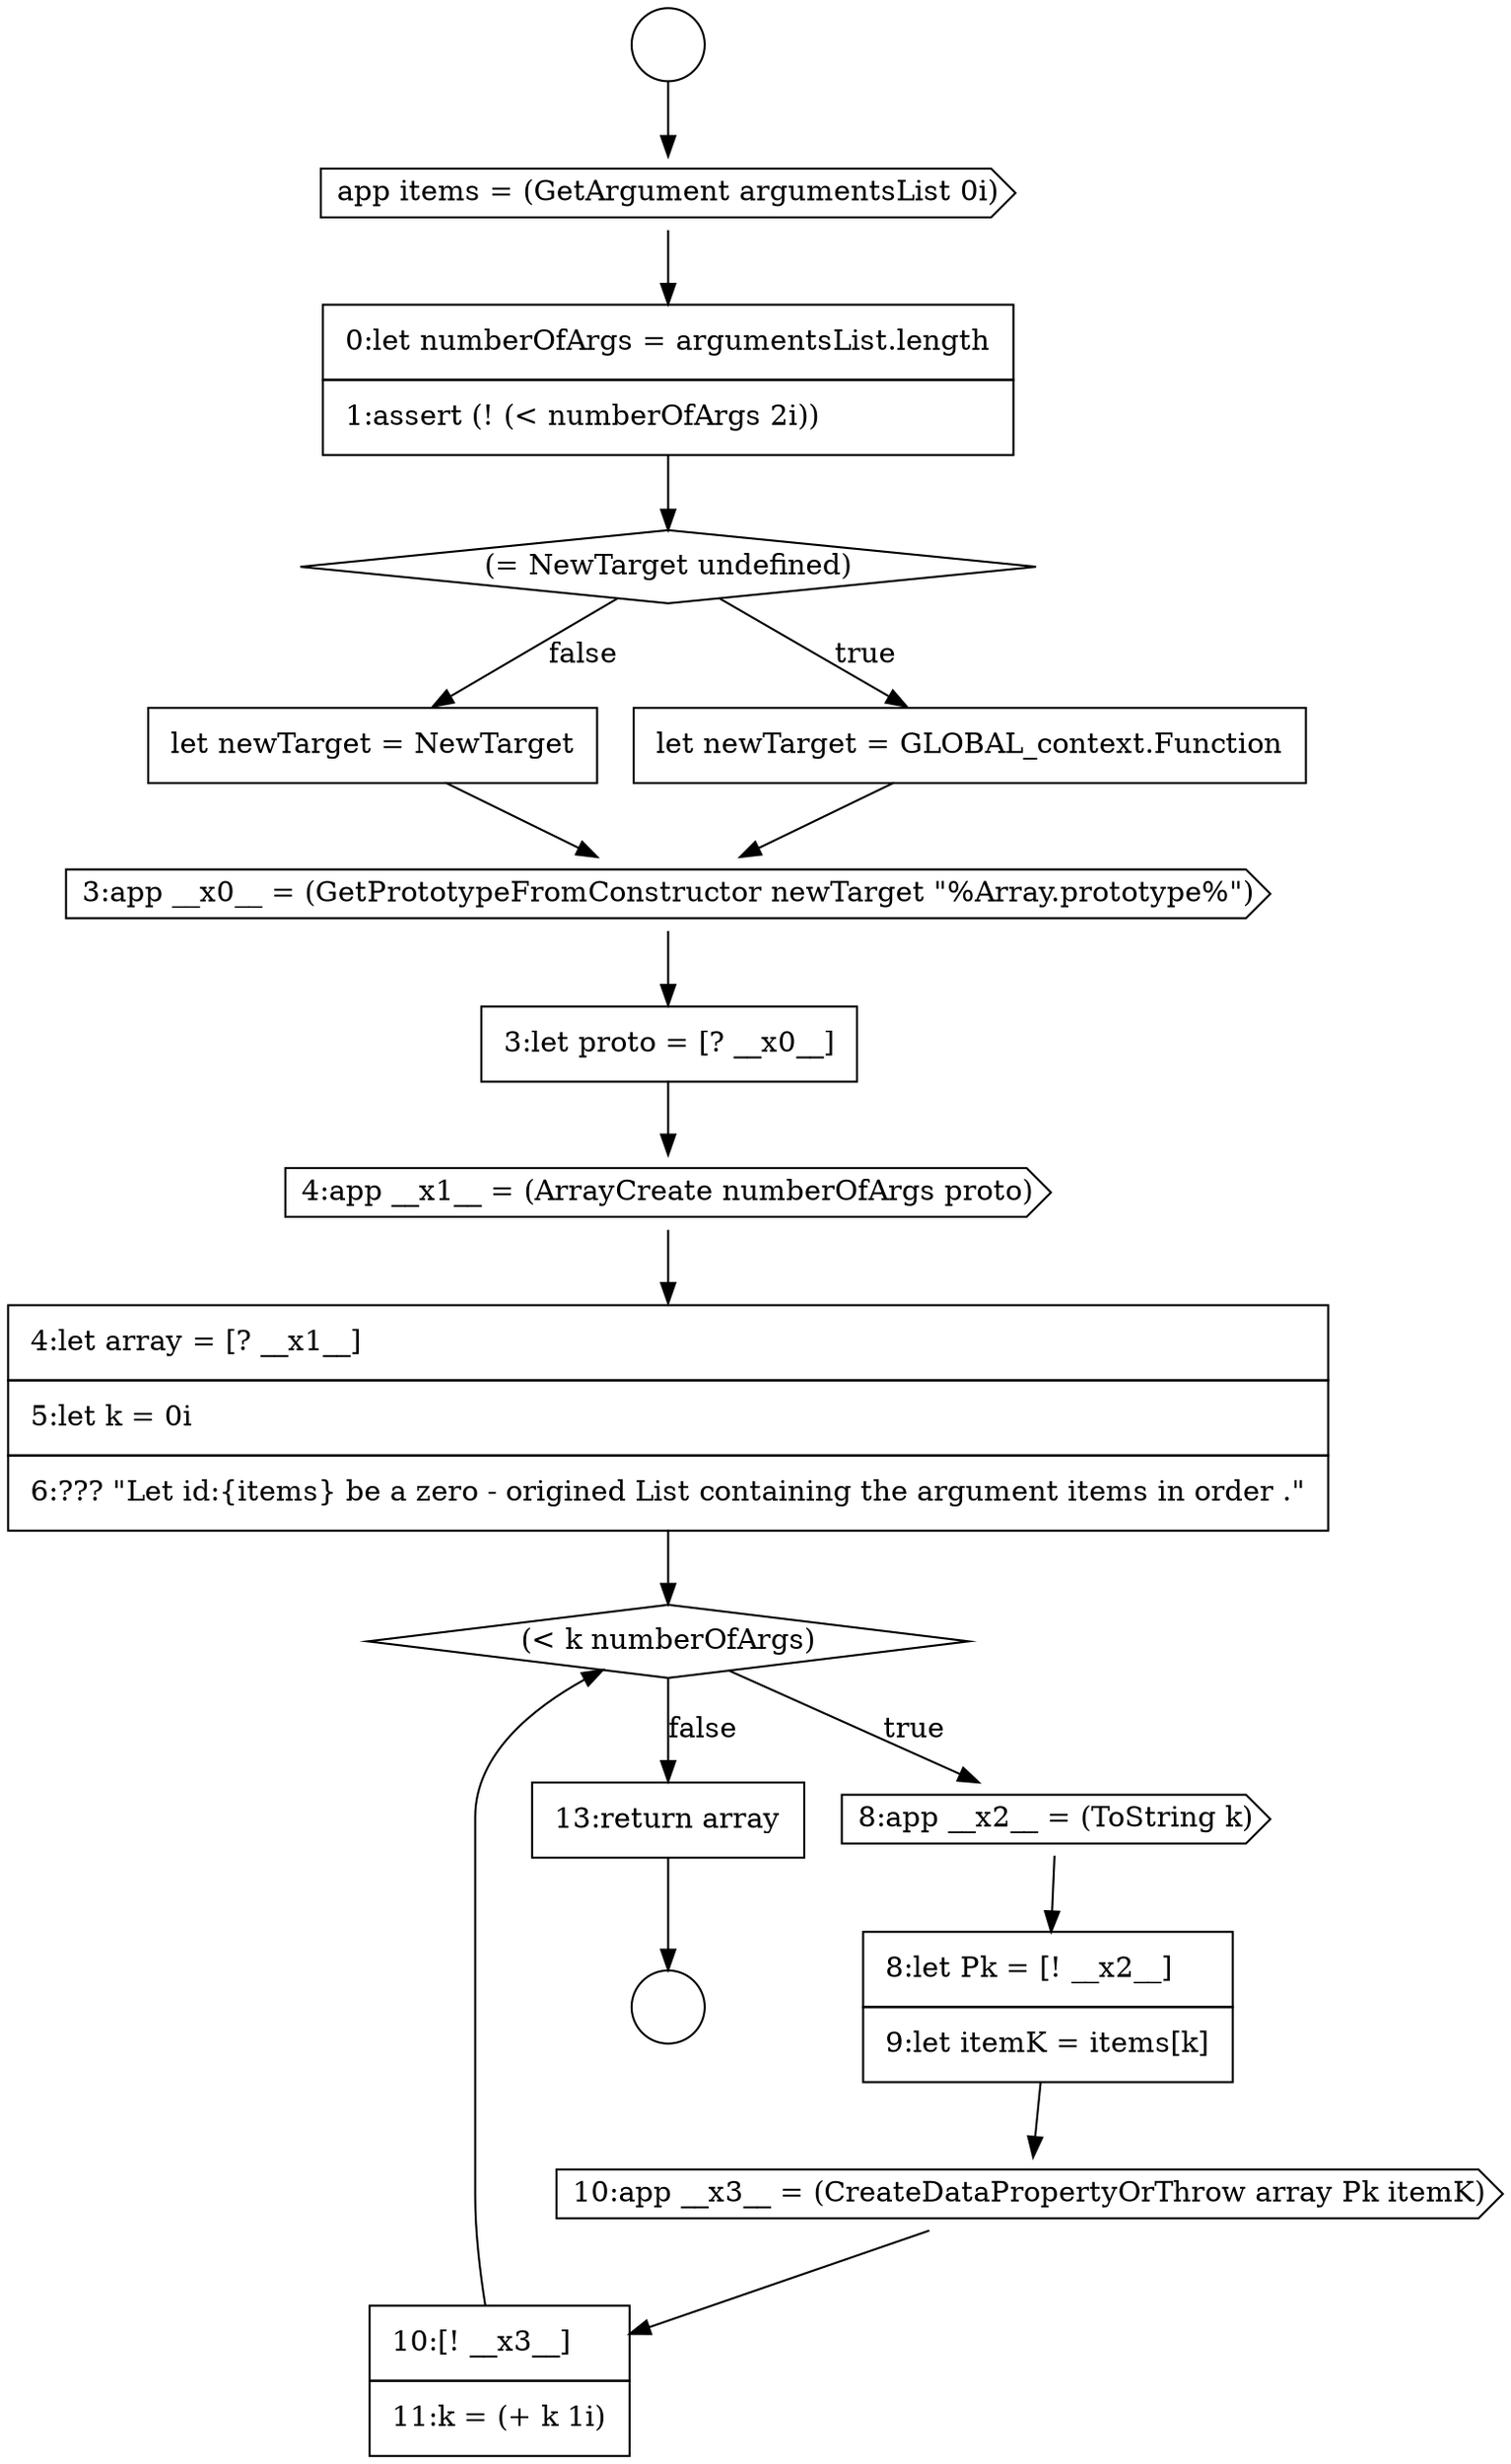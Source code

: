 digraph {
  node15611 [shape=none, margin=0, label=<<font color="black">
    <table border="0" cellborder="1" cellspacing="0" cellpadding="10">
      <tr><td align="left">0:let numberOfArgs = argumentsList.length</td></tr>
      <tr><td align="left">1:assert (! (&lt; numberOfArgs 2i))</td></tr>
    </table>
  </font>> color="black" fillcolor="white" style=filled]
  node15623 [shape=none, margin=0, label=<<font color="black">
    <table border="0" cellborder="1" cellspacing="0" cellpadding="10">
      <tr><td align="left">10:[! __x3__]</td></tr>
      <tr><td align="left">11:k = (+ k 1i)</td></tr>
    </table>
  </font>> color="black" fillcolor="white" style=filled]
  node15618 [shape=none, margin=0, label=<<font color="black">
    <table border="0" cellborder="1" cellspacing="0" cellpadding="10">
      <tr><td align="left">4:let array = [? __x1__]</td></tr>
      <tr><td align="left">5:let k = 0i</td></tr>
      <tr><td align="left">6:??? &quot;Let id:{items} be a zero - origined List containing the argument items in order .&quot;</td></tr>
    </table>
  </font>> color="black" fillcolor="white" style=filled]
  node15610 [shape=cds, label=<<font color="black">app items = (GetArgument argumentsList 0i)</font>> color="black" fillcolor="white" style=filled]
  node15616 [shape=none, margin=0, label=<<font color="black">
    <table border="0" cellborder="1" cellspacing="0" cellpadding="10">
      <tr><td align="left">3:let proto = [? __x0__]</td></tr>
    </table>
  </font>> color="black" fillcolor="white" style=filled]
  node15619 [shape=diamond, label=<<font color="black">(&lt; k numberOfArgs)</font>> color="black" fillcolor="white" style=filled]
  node15624 [shape=none, margin=0, label=<<font color="black">
    <table border="0" cellborder="1" cellspacing="0" cellpadding="10">
      <tr><td align="left">13:return array</td></tr>
    </table>
  </font>> color="black" fillcolor="white" style=filled]
  node15614 [shape=none, margin=0, label=<<font color="black">
    <table border="0" cellborder="1" cellspacing="0" cellpadding="10">
      <tr><td align="left">let newTarget = NewTarget</td></tr>
    </table>
  </font>> color="black" fillcolor="white" style=filled]
  node15609 [shape=circle label=" " color="black" fillcolor="white" style=filled]
  node15620 [shape=cds, label=<<font color="black">8:app __x2__ = (ToString k)</font>> color="black" fillcolor="white" style=filled]
  node15615 [shape=cds, label=<<font color="black">3:app __x0__ = (GetPrototypeFromConstructor newTarget &quot;%Array.prototype%&quot;)</font>> color="black" fillcolor="white" style=filled]
  node15608 [shape=circle label=" " color="black" fillcolor="white" style=filled]
  node15613 [shape=none, margin=0, label=<<font color="black">
    <table border="0" cellborder="1" cellspacing="0" cellpadding="10">
      <tr><td align="left">let newTarget = GLOBAL_context.Function</td></tr>
    </table>
  </font>> color="black" fillcolor="white" style=filled]
  node15612 [shape=diamond, label=<<font color="black">(= NewTarget undefined)</font>> color="black" fillcolor="white" style=filled]
  node15621 [shape=none, margin=0, label=<<font color="black">
    <table border="0" cellborder="1" cellspacing="0" cellpadding="10">
      <tr><td align="left">8:let Pk = [! __x2__]</td></tr>
      <tr><td align="left">9:let itemK = items[k]</td></tr>
    </table>
  </font>> color="black" fillcolor="white" style=filled]
  node15622 [shape=cds, label=<<font color="black">10:app __x3__ = (CreateDataPropertyOrThrow array Pk itemK)</font>> color="black" fillcolor="white" style=filled]
  node15617 [shape=cds, label=<<font color="black">4:app __x1__ = (ArrayCreate numberOfArgs proto)</font>> color="black" fillcolor="white" style=filled]
  node15622 -> node15623 [ color="black"]
  node15614 -> node15615 [ color="black"]
  node15619 -> node15620 [label=<<font color="black">true</font>> color="black"]
  node15619 -> node15624 [label=<<font color="black">false</font>> color="black"]
  node15615 -> node15616 [ color="black"]
  node15624 -> node15609 [ color="black"]
  node15618 -> node15619 [ color="black"]
  node15617 -> node15618 [ color="black"]
  node15623 -> node15619 [ color="black"]
  node15616 -> node15617 [ color="black"]
  node15608 -> node15610 [ color="black"]
  node15612 -> node15613 [label=<<font color="black">true</font>> color="black"]
  node15612 -> node15614 [label=<<font color="black">false</font>> color="black"]
  node15610 -> node15611 [ color="black"]
  node15611 -> node15612 [ color="black"]
  node15620 -> node15621 [ color="black"]
  node15621 -> node15622 [ color="black"]
  node15613 -> node15615 [ color="black"]
}
